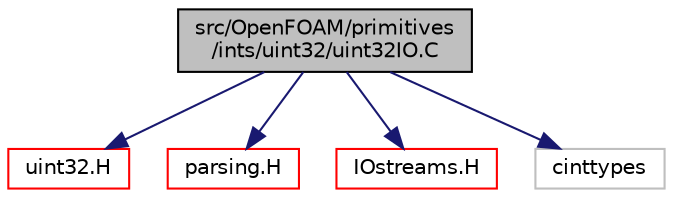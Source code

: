 digraph "src/OpenFOAM/primitives/ints/uint32/uint32IO.C"
{
  bgcolor="transparent";
  edge [fontname="Helvetica",fontsize="10",labelfontname="Helvetica",labelfontsize="10"];
  node [fontname="Helvetica",fontsize="10",shape=record];
  Node1 [label="src/OpenFOAM/primitives\l/ints/uint32/uint32IO.C",height=0.2,width=0.4,color="black", fillcolor="grey75", style="filled" fontcolor="black"];
  Node1 -> Node2 [color="midnightblue",fontsize="10",style="solid",fontname="Helvetica"];
  Node2 [label="uint32.H",height=0.2,width=0.4,color="red",URL="$uint32_8H.html",tooltip="32bit unsigned integer "];
  Node1 -> Node3 [color="midnightblue",fontsize="10",style="solid",fontname="Helvetica"];
  Node3 [label="parsing.H",height=0.2,width=0.4,color="red",URL="$parsing_8H.html"];
  Node1 -> Node4 [color="midnightblue",fontsize="10",style="solid",fontname="Helvetica"];
  Node4 [label="IOstreams.H",height=0.2,width=0.4,color="red",URL="$IOstreams_8H.html",tooltip="Useful combination of include files which define Sin, Sout and Serr and the use of IO streams general..."];
  Node1 -> Node5 [color="midnightblue",fontsize="10",style="solid",fontname="Helvetica"];
  Node5 [label="cinttypes",height=0.2,width=0.4,color="grey75"];
}

